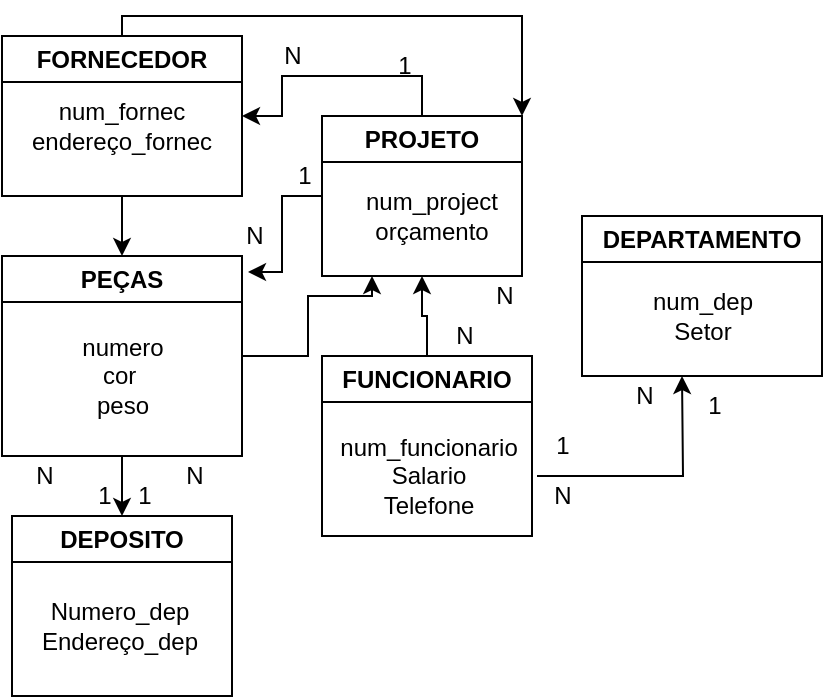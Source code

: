 <mxfile version="21.1.0" type="github">
  <diagram name="Página-1" id="_l61R4p1fGwhk9LOYBU_">
    <mxGraphModel dx="931" dy="566" grid="1" gridSize="10" guides="1" tooltips="1" connect="1" arrows="1" fold="1" page="1" pageScale="1" pageWidth="827" pageHeight="1169" math="0" shadow="0">
      <root>
        <mxCell id="0" />
        <mxCell id="1" parent="0" />
        <mxCell id="lAaRag5LwaGcOvWdoj5R-24" style="edgeStyle=orthogonalEdgeStyle;rounded=0;orthogonalLoop=1;jettySize=auto;html=1;exitX=1;exitY=0.5;exitDx=0;exitDy=0;" edge="1" parent="1" source="lAaRag5LwaGcOvWdoj5R-3">
          <mxGeometry relative="1" as="geometry">
            <mxPoint x="394" y="250" as="targetPoint" />
            <Array as="points">
              <mxPoint x="362" y="290" />
              <mxPoint x="362" y="260" />
              <mxPoint x="394" y="260" />
            </Array>
          </mxGeometry>
        </mxCell>
        <mxCell id="lAaRag5LwaGcOvWdoj5R-26" style="edgeStyle=orthogonalEdgeStyle;rounded=0;orthogonalLoop=1;jettySize=auto;html=1;exitX=0.5;exitY=1;exitDx=0;exitDy=0;entryX=0.5;entryY=0;entryDx=0;entryDy=0;" edge="1" parent="1" source="lAaRag5LwaGcOvWdoj5R-3" target="lAaRag5LwaGcOvWdoj5R-5">
          <mxGeometry relative="1" as="geometry" />
        </mxCell>
        <mxCell id="lAaRag5LwaGcOvWdoj5R-3" value="PEÇAS" style="swimlane;whiteSpace=wrap;html=1;" vertex="1" parent="1">
          <mxGeometry x="209" y="240" width="120" height="100" as="geometry" />
        </mxCell>
        <mxCell id="lAaRag5LwaGcOvWdoj5R-4" value="numero&lt;br&gt;cor&amp;nbsp;&lt;br&gt;peso" style="text;html=1;align=center;verticalAlign=middle;resizable=0;points=[];autosize=1;strokeColor=none;fillColor=none;" vertex="1" parent="lAaRag5LwaGcOvWdoj5R-3">
          <mxGeometry x="30" y="30" width="60" height="60" as="geometry" />
        </mxCell>
        <mxCell id="lAaRag5LwaGcOvWdoj5R-5" value="DEPOSITO" style="swimlane;whiteSpace=wrap;html=1;" vertex="1" parent="1">
          <mxGeometry x="214" y="370" width="110" height="90" as="geometry" />
        </mxCell>
        <mxCell id="lAaRag5LwaGcOvWdoj5R-6" value="Numero_dep&lt;br&gt;Endereço_dep" style="text;html=1;strokeColor=none;fillColor=none;align=center;verticalAlign=middle;whiteSpace=wrap;rounded=0;" vertex="1" parent="lAaRag5LwaGcOvWdoj5R-5">
          <mxGeometry x="24" y="40" width="60" height="30" as="geometry" />
        </mxCell>
        <mxCell id="lAaRag5LwaGcOvWdoj5R-23" style="edgeStyle=orthogonalEdgeStyle;rounded=0;orthogonalLoop=1;jettySize=auto;html=1;exitX=0.5;exitY=1;exitDx=0;exitDy=0;entryX=0.5;entryY=0;entryDx=0;entryDy=0;" edge="1" parent="1" source="lAaRag5LwaGcOvWdoj5R-7" target="lAaRag5LwaGcOvWdoj5R-3">
          <mxGeometry relative="1" as="geometry" />
        </mxCell>
        <mxCell id="lAaRag5LwaGcOvWdoj5R-25" style="edgeStyle=orthogonalEdgeStyle;rounded=0;orthogonalLoop=1;jettySize=auto;html=1;exitX=0.5;exitY=0;exitDx=0;exitDy=0;entryX=1;entryY=0;entryDx=0;entryDy=0;" edge="1" parent="1" source="lAaRag5LwaGcOvWdoj5R-7" target="lAaRag5LwaGcOvWdoj5R-9">
          <mxGeometry relative="1" as="geometry">
            <Array as="points">
              <mxPoint x="269" y="120" />
              <mxPoint x="469" y="120" />
            </Array>
          </mxGeometry>
        </mxCell>
        <mxCell id="lAaRag5LwaGcOvWdoj5R-7" value="FORNECEDOR" style="swimlane;whiteSpace=wrap;html=1;" vertex="1" parent="1">
          <mxGeometry x="209" y="130" width="120" height="80" as="geometry" />
        </mxCell>
        <mxCell id="lAaRag5LwaGcOvWdoj5R-8" value="num_fornec&lt;br&gt;endereço_fornec" style="text;html=1;strokeColor=none;fillColor=none;align=center;verticalAlign=middle;whiteSpace=wrap;rounded=0;" vertex="1" parent="lAaRag5LwaGcOvWdoj5R-7">
          <mxGeometry x="30" y="30" width="60" height="30" as="geometry" />
        </mxCell>
        <mxCell id="lAaRag5LwaGcOvWdoj5R-21" style="edgeStyle=orthogonalEdgeStyle;rounded=0;orthogonalLoop=1;jettySize=auto;html=1;exitX=0.5;exitY=0;exitDx=0;exitDy=0;entryX=1;entryY=0.5;entryDx=0;entryDy=0;" edge="1" parent="1" source="lAaRag5LwaGcOvWdoj5R-9" target="lAaRag5LwaGcOvWdoj5R-7">
          <mxGeometry relative="1" as="geometry" />
        </mxCell>
        <mxCell id="lAaRag5LwaGcOvWdoj5R-22" style="edgeStyle=orthogonalEdgeStyle;rounded=0;orthogonalLoop=1;jettySize=auto;html=1;exitX=0;exitY=0.5;exitDx=0;exitDy=0;entryX=1.025;entryY=0.08;entryDx=0;entryDy=0;entryPerimeter=0;" edge="1" parent="1" source="lAaRag5LwaGcOvWdoj5R-9" target="lAaRag5LwaGcOvWdoj5R-3">
          <mxGeometry relative="1" as="geometry">
            <mxPoint x="349" y="280" as="targetPoint" />
          </mxGeometry>
        </mxCell>
        <mxCell id="lAaRag5LwaGcOvWdoj5R-9" value="PROJETO" style="swimlane;whiteSpace=wrap;html=1;" vertex="1" parent="1">
          <mxGeometry x="369" y="170" width="100" height="80" as="geometry" />
        </mxCell>
        <mxCell id="lAaRag5LwaGcOvWdoj5R-10" value="num_project&lt;br&gt;orçamento" style="text;html=1;strokeColor=none;fillColor=none;align=center;verticalAlign=middle;whiteSpace=wrap;rounded=0;" vertex="1" parent="lAaRag5LwaGcOvWdoj5R-9">
          <mxGeometry x="25" y="35" width="60" height="30" as="geometry" />
        </mxCell>
        <mxCell id="lAaRag5LwaGcOvWdoj5R-20" style="edgeStyle=orthogonalEdgeStyle;rounded=0;orthogonalLoop=1;jettySize=auto;html=1;exitX=0.5;exitY=0;exitDx=0;exitDy=0;entryX=0.5;entryY=1;entryDx=0;entryDy=0;" edge="1" parent="1" source="lAaRag5LwaGcOvWdoj5R-11" target="lAaRag5LwaGcOvWdoj5R-9">
          <mxGeometry relative="1" as="geometry" />
        </mxCell>
        <mxCell id="lAaRag5LwaGcOvWdoj5R-11" value="FUNCIONARIO" style="swimlane;whiteSpace=wrap;html=1;" vertex="1" parent="1">
          <mxGeometry x="369" y="290" width="105" height="90" as="geometry" />
        </mxCell>
        <mxCell id="lAaRag5LwaGcOvWdoj5R-15" style="edgeStyle=orthogonalEdgeStyle;rounded=0;orthogonalLoop=1;jettySize=auto;html=1;" edge="1" parent="lAaRag5LwaGcOvWdoj5R-11" source="lAaRag5LwaGcOvWdoj5R-12">
          <mxGeometry relative="1" as="geometry">
            <mxPoint x="180" y="10" as="targetPoint" />
          </mxGeometry>
        </mxCell>
        <mxCell id="lAaRag5LwaGcOvWdoj5R-12" value="num_funcionario&lt;br&gt;Salario&lt;br&gt;Telefone" style="text;html=1;align=center;verticalAlign=middle;resizable=0;points=[];autosize=1;strokeColor=none;fillColor=none;" vertex="1" parent="lAaRag5LwaGcOvWdoj5R-11">
          <mxGeometry x="-2.5" y="30" width="110" height="60" as="geometry" />
        </mxCell>
        <mxCell id="lAaRag5LwaGcOvWdoj5R-13" value="DEPARTAMENTO" style="swimlane;whiteSpace=wrap;html=1;" vertex="1" parent="1">
          <mxGeometry x="499" y="220" width="120" height="80" as="geometry" />
        </mxCell>
        <mxCell id="lAaRag5LwaGcOvWdoj5R-14" value="num_dep&lt;br&gt;Setor" style="text;html=1;align=center;verticalAlign=middle;resizable=0;points=[];autosize=1;strokeColor=none;fillColor=none;" vertex="1" parent="lAaRag5LwaGcOvWdoj5R-13">
          <mxGeometry x="25" y="30" width="70" height="40" as="geometry" />
        </mxCell>
        <mxCell id="lAaRag5LwaGcOvWdoj5R-27" value="1" style="text;html=1;align=center;verticalAlign=middle;resizable=0;points=[];autosize=1;strokeColor=none;fillColor=none;" vertex="1" parent="1">
          <mxGeometry x="265" y="345" width="30" height="30" as="geometry" />
        </mxCell>
        <mxCell id="lAaRag5LwaGcOvWdoj5R-28" value="N" style="text;html=1;align=center;verticalAlign=middle;resizable=0;points=[];autosize=1;strokeColor=none;fillColor=none;" vertex="1" parent="1">
          <mxGeometry x="290" y="335" width="30" height="30" as="geometry" />
        </mxCell>
        <mxCell id="lAaRag5LwaGcOvWdoj5R-29" value="N" style="text;html=1;align=center;verticalAlign=middle;resizable=0;points=[];autosize=1;strokeColor=none;fillColor=none;" vertex="1" parent="1">
          <mxGeometry x="215" y="335" width="30" height="30" as="geometry" />
        </mxCell>
        <mxCell id="lAaRag5LwaGcOvWdoj5R-30" value="1" style="text;html=1;align=center;verticalAlign=middle;resizable=0;points=[];autosize=1;strokeColor=none;fillColor=none;" vertex="1" parent="1">
          <mxGeometry x="245" y="345" width="30" height="30" as="geometry" />
        </mxCell>
        <mxCell id="lAaRag5LwaGcOvWdoj5R-31" value="N" style="text;html=1;align=center;verticalAlign=middle;resizable=0;points=[];autosize=1;strokeColor=none;fillColor=none;" vertex="1" parent="1">
          <mxGeometry x="474" y="345" width="30" height="30" as="geometry" />
        </mxCell>
        <mxCell id="lAaRag5LwaGcOvWdoj5R-32" value="1" style="text;html=1;align=center;verticalAlign=middle;resizable=0;points=[];autosize=1;strokeColor=none;fillColor=none;" vertex="1" parent="1">
          <mxGeometry x="550" y="300" width="30" height="30" as="geometry" />
        </mxCell>
        <mxCell id="lAaRag5LwaGcOvWdoj5R-33" value="N" style="text;html=1;align=center;verticalAlign=middle;resizable=0;points=[];autosize=1;strokeColor=none;fillColor=none;" vertex="1" parent="1">
          <mxGeometry x="515" y="295" width="30" height="30" as="geometry" />
        </mxCell>
        <mxCell id="lAaRag5LwaGcOvWdoj5R-34" value="1" style="text;html=1;align=center;verticalAlign=middle;resizable=0;points=[];autosize=1;strokeColor=none;fillColor=none;" vertex="1" parent="1">
          <mxGeometry x="474" y="320" width="30" height="30" as="geometry" />
        </mxCell>
        <mxCell id="lAaRag5LwaGcOvWdoj5R-35" value="N" style="text;html=1;align=center;verticalAlign=middle;resizable=0;points=[];autosize=1;strokeColor=none;fillColor=none;" vertex="1" parent="1">
          <mxGeometry x="425" y="265" width="30" height="30" as="geometry" />
        </mxCell>
        <mxCell id="lAaRag5LwaGcOvWdoj5R-36" value="N" style="text;html=1;align=center;verticalAlign=middle;resizable=0;points=[];autosize=1;strokeColor=none;fillColor=none;" vertex="1" parent="1">
          <mxGeometry x="445" y="245" width="30" height="30" as="geometry" />
        </mxCell>
        <mxCell id="lAaRag5LwaGcOvWdoj5R-37" value="1" style="text;html=1;align=center;verticalAlign=middle;resizable=0;points=[];autosize=1;strokeColor=none;fillColor=none;" vertex="1" parent="1">
          <mxGeometry x="395" y="130" width="30" height="30" as="geometry" />
        </mxCell>
        <mxCell id="lAaRag5LwaGcOvWdoj5R-38" value="N" style="text;html=1;align=center;verticalAlign=middle;resizable=0;points=[];autosize=1;strokeColor=none;fillColor=none;" vertex="1" parent="1">
          <mxGeometry x="339" y="125" width="30" height="30" as="geometry" />
        </mxCell>
        <mxCell id="lAaRag5LwaGcOvWdoj5R-39" value="1" style="text;html=1;align=center;verticalAlign=middle;resizable=0;points=[];autosize=1;strokeColor=none;fillColor=none;" vertex="1" parent="1">
          <mxGeometry x="345" y="185" width="30" height="30" as="geometry" />
        </mxCell>
        <mxCell id="lAaRag5LwaGcOvWdoj5R-40" value="N" style="text;html=1;align=center;verticalAlign=middle;resizable=0;points=[];autosize=1;strokeColor=none;fillColor=none;" vertex="1" parent="1">
          <mxGeometry x="320" y="215" width="30" height="30" as="geometry" />
        </mxCell>
      </root>
    </mxGraphModel>
  </diagram>
</mxfile>
